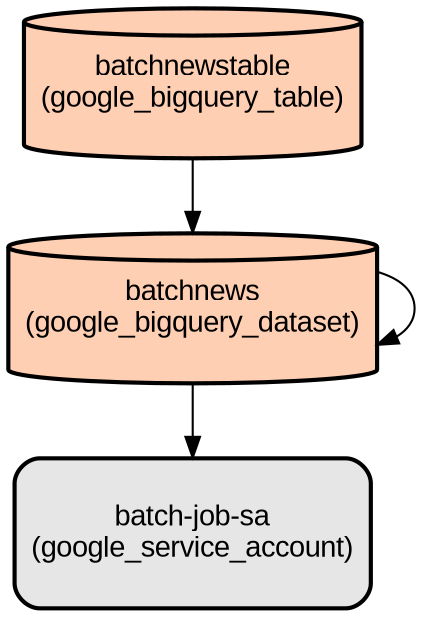 digraph INFRA {
  node [ color = "black", fillcolor = "#E6E6E6", height =1, style = "filled,bold,rounded", fontname = "Arial" ];
  "batch-job-sa" [ label = "batch-job-sa
(google_service_account)", shape =rectangle ];
  "batchnews" [ label = "batchnews
(google_bigquery_dataset)", shape =cylinder, fillcolor = "#FFCFB3" ];
  "batchnewstable" [ label = "batchnewstable
(google_bigquery_table)", shape =cylinder, fillcolor = "#FFCFB3" ];
  "batchnews" -> "batch-job-sa";
  "batchnews" -> "batchnews";
  "batchnewstable" -> "batchnews";
}
